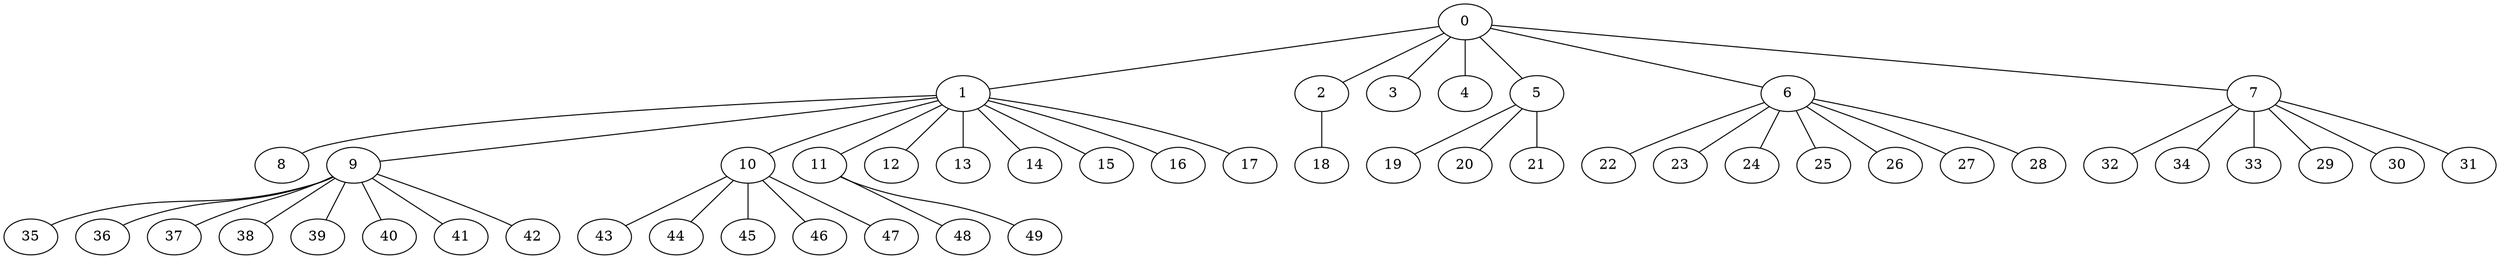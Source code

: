 
graph graphname {
    0 -- 1
0 -- 2
0 -- 3
0 -- 4
0 -- 5
0 -- 6
0 -- 7
1 -- 8
1 -- 9
1 -- 10
1 -- 11
1 -- 12
1 -- 13
1 -- 14
1 -- 15
1 -- 16
1 -- 17
2 -- 18
5 -- 19
5 -- 20
5 -- 21
6 -- 22
6 -- 23
6 -- 24
6 -- 25
6 -- 26
6 -- 27
6 -- 28
7 -- 32
7 -- 34
7 -- 33
7 -- 29
7 -- 30
7 -- 31
9 -- 35
9 -- 36
9 -- 37
9 -- 38
9 -- 39
9 -- 40
9 -- 41
9 -- 42
10 -- 43
10 -- 44
10 -- 45
10 -- 46
10 -- 47
11 -- 48
11 -- 49

}
